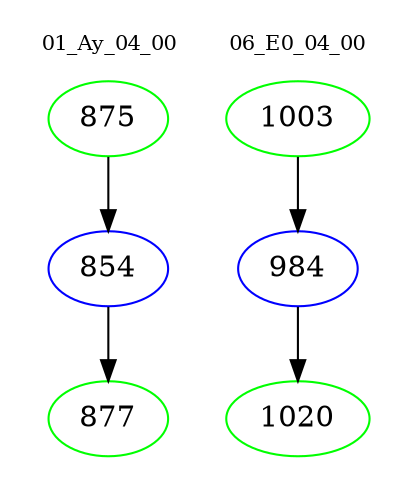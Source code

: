digraph{
subgraph cluster_0 {
color = white
label = "01_Ay_04_00";
fontsize=10;
T0_875 [label="875", color="green"]
T0_875 -> T0_854 [color="black"]
T0_854 [label="854", color="blue"]
T0_854 -> T0_877 [color="black"]
T0_877 [label="877", color="green"]
}
subgraph cluster_1 {
color = white
label = "06_E0_04_00";
fontsize=10;
T1_1003 [label="1003", color="green"]
T1_1003 -> T1_984 [color="black"]
T1_984 [label="984", color="blue"]
T1_984 -> T1_1020 [color="black"]
T1_1020 [label="1020", color="green"]
}
}
